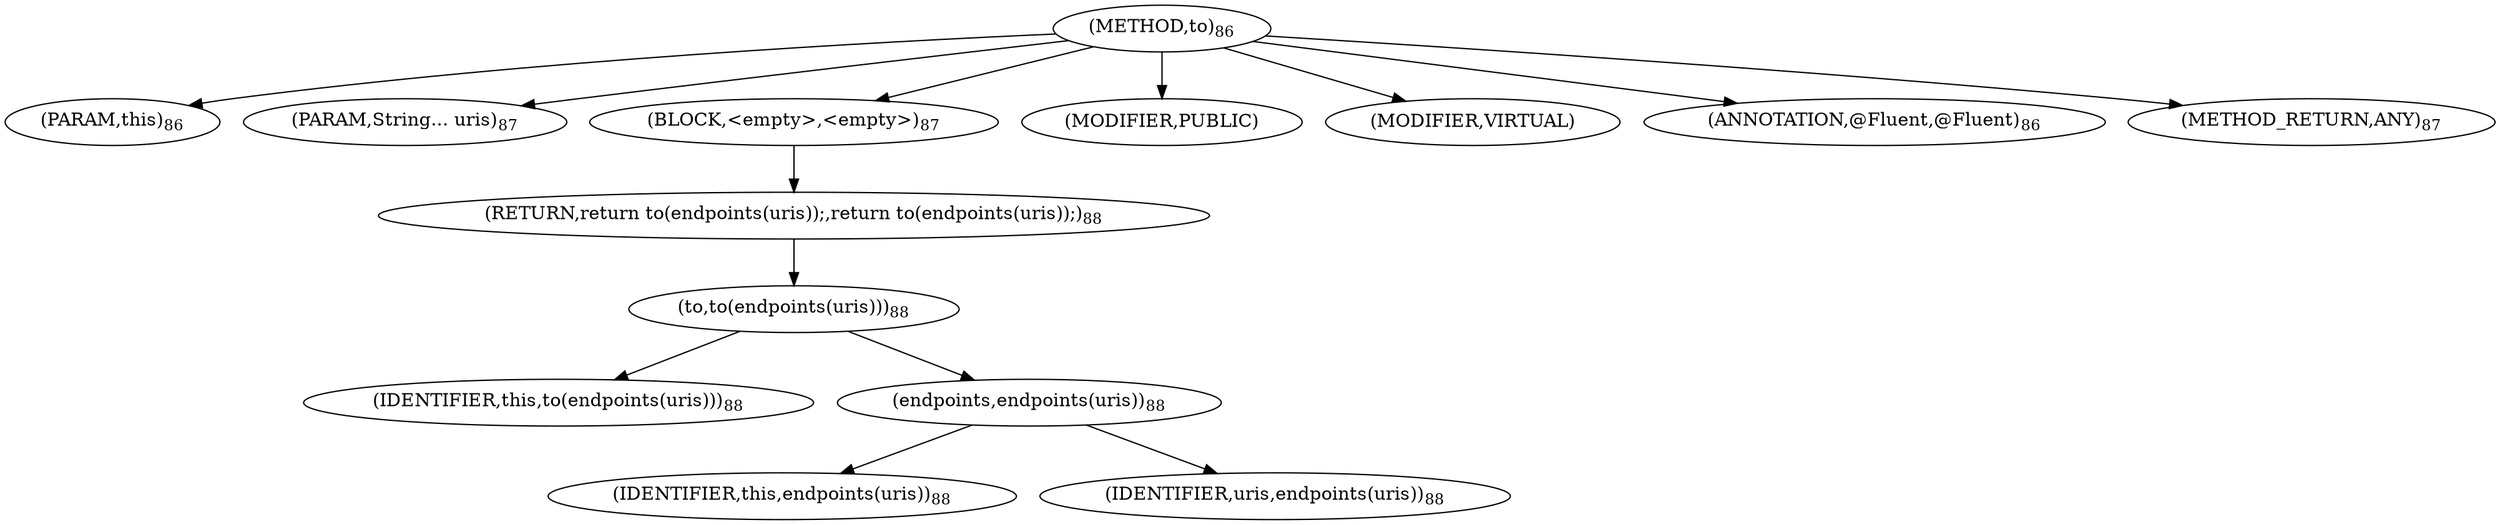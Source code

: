 digraph "to" {  
"302" [label = <(METHOD,to)<SUB>86</SUB>> ]
"20" [label = <(PARAM,this)<SUB>86</SUB>> ]
"303" [label = <(PARAM,String... uris)<SUB>87</SUB>> ]
"304" [label = <(BLOCK,&lt;empty&gt;,&lt;empty&gt;)<SUB>87</SUB>> ]
"305" [label = <(RETURN,return to(endpoints(uris));,return to(endpoints(uris));)<SUB>88</SUB>> ]
"306" [label = <(to,to(endpoints(uris)))<SUB>88</SUB>> ]
"21" [label = <(IDENTIFIER,this,to(endpoints(uris)))<SUB>88</SUB>> ]
"307" [label = <(endpoints,endpoints(uris))<SUB>88</SUB>> ]
"19" [label = <(IDENTIFIER,this,endpoints(uris))<SUB>88</SUB>> ]
"308" [label = <(IDENTIFIER,uris,endpoints(uris))<SUB>88</SUB>> ]
"309" [label = <(MODIFIER,PUBLIC)> ]
"310" [label = <(MODIFIER,VIRTUAL)> ]
"311" [label = <(ANNOTATION,@Fluent,@Fluent)<SUB>86</SUB>> ]
"312" [label = <(METHOD_RETURN,ANY)<SUB>87</SUB>> ]
  "302" -> "20" 
  "302" -> "303" 
  "302" -> "304" 
  "302" -> "309" 
  "302" -> "310" 
  "302" -> "311" 
  "302" -> "312" 
  "304" -> "305" 
  "305" -> "306" 
  "306" -> "21" 
  "306" -> "307" 
  "307" -> "19" 
  "307" -> "308" 
}
